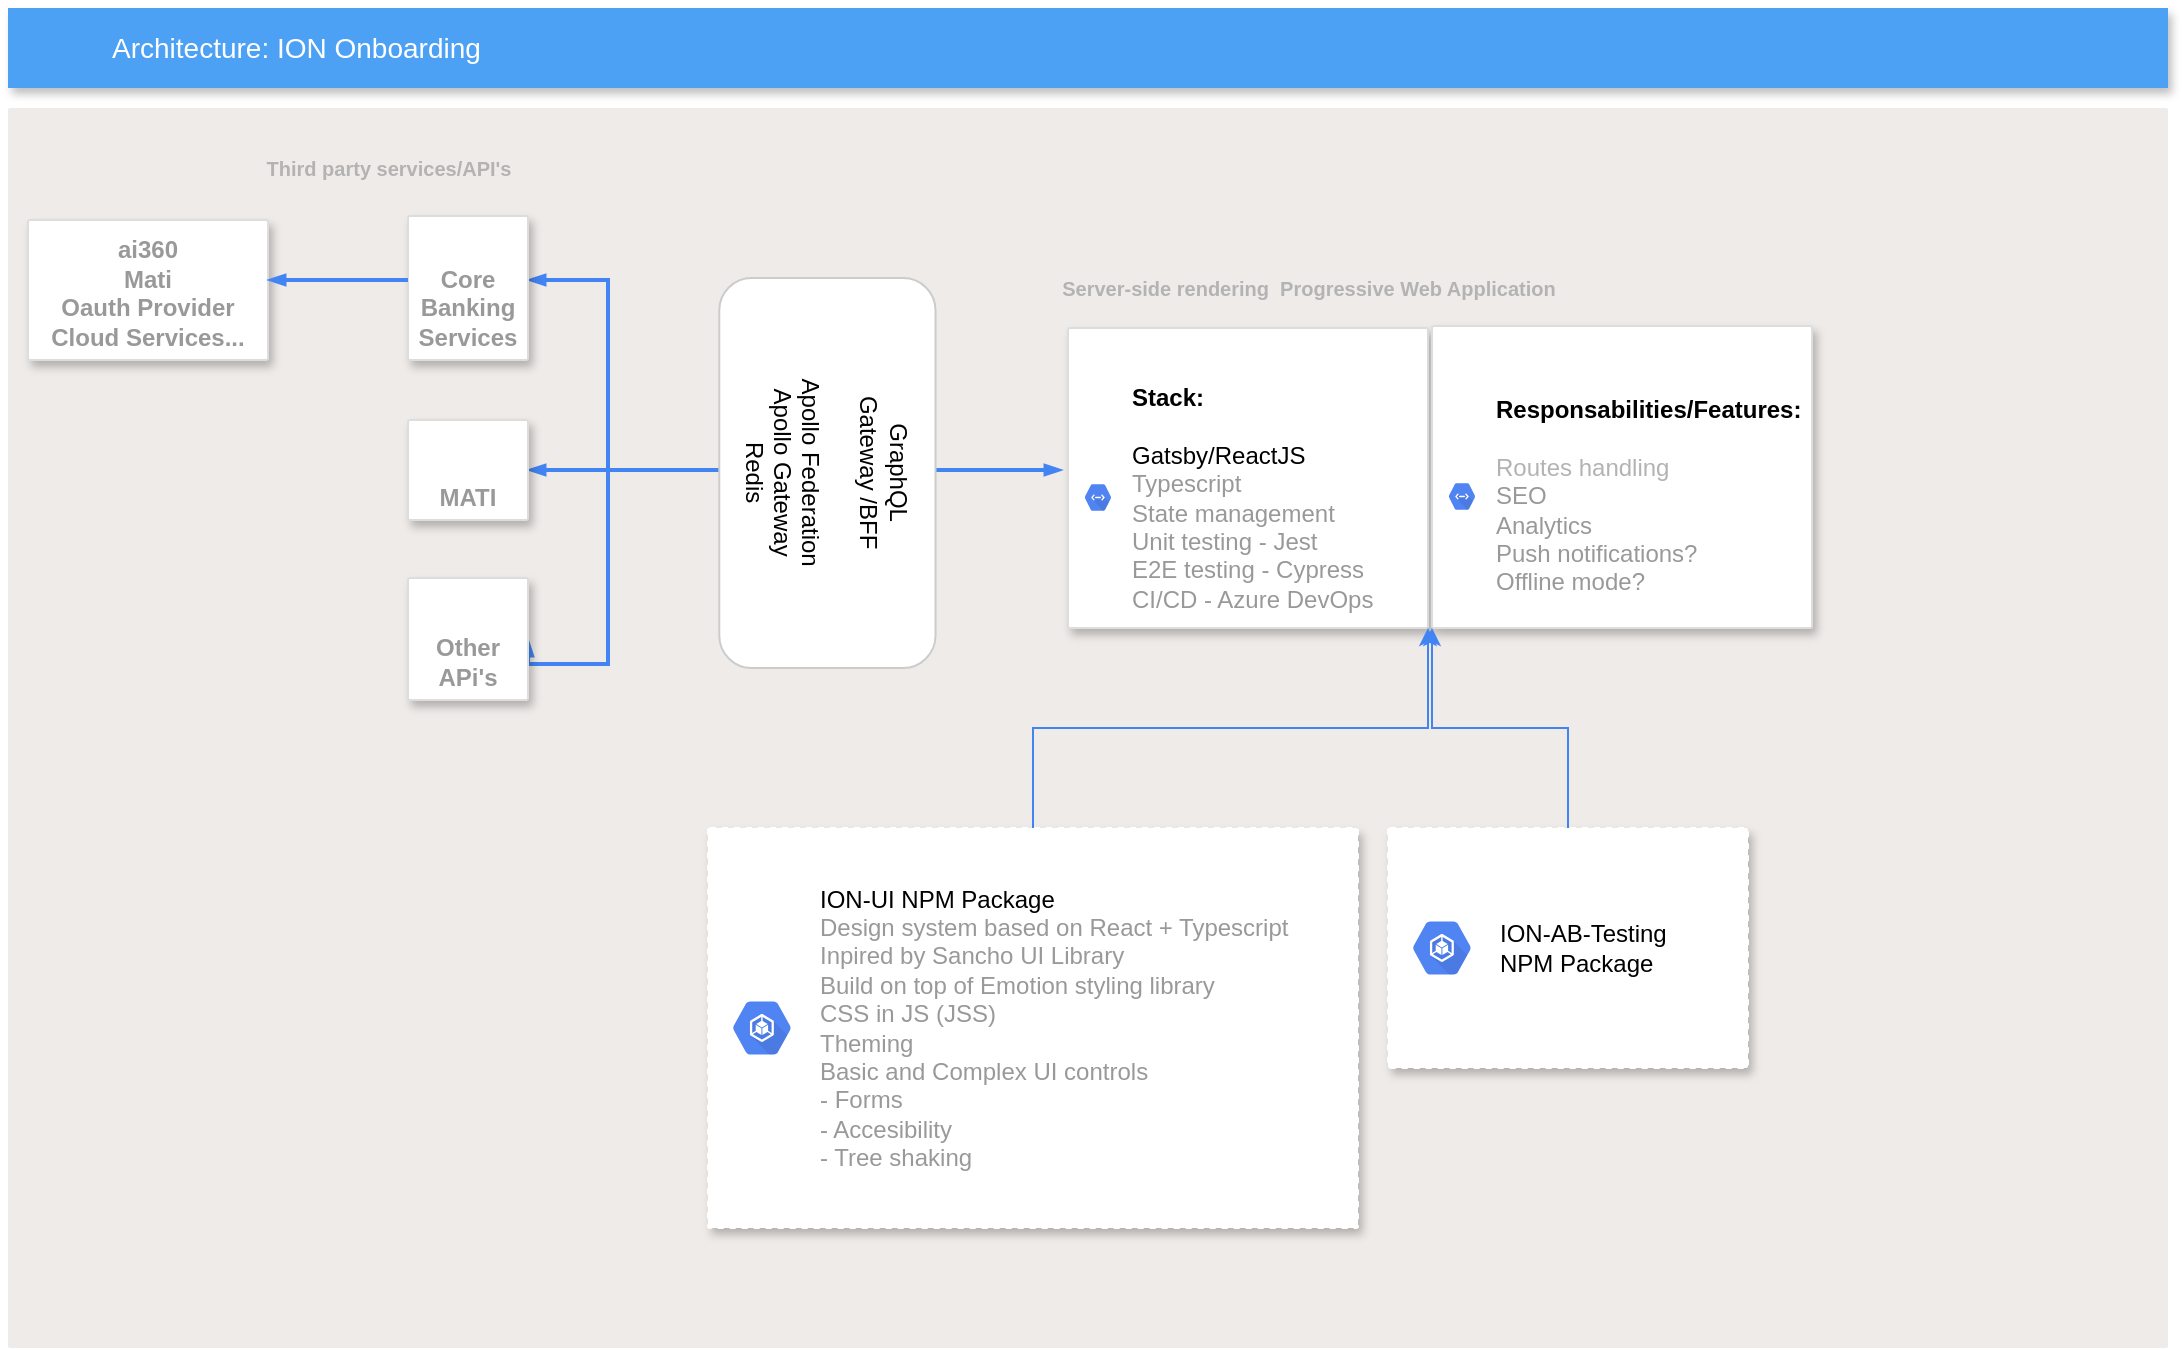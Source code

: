 <mxfile version="14.3.1" type="github">
  <diagram id="f106602c-feb2-e66a-4537-3a34d633f6aa" name="Page-1">
    <mxGraphModel dx="2872" dy="845" grid="1" gridSize="10" guides="1" tooltips="1" connect="1" arrows="1" fold="1" page="1" pageScale="1" pageWidth="1169" pageHeight="827" background="#ffffff" math="0" shadow="0">
      <root>
        <mxCell id="0" />
        <mxCell id="1" parent="0" />
        <mxCell id="C-yEnUiBXdjGMgicQ9S--36" value="" style="whiteSpace=wrap;html=1;strokeWidth=1;fontSize=10;fillColor=none;dashed=1;strokeColor=#999999;" parent="1" vertex="1">
          <mxGeometry x="300" y="160" width="400" height="210" as="geometry" />
        </mxCell>
        <mxCell id="C-yEnUiBXdjGMgicQ9S--25" value="" style="points=[[0,0,0],[0.25,0,0],[0.5,0,0],[0.75,0,0],[1,0,0],[1,0.25,0],[1,0.5,0],[1,0.75,0],[1,1,0],[0.75,1,0],[0.5,1,0],[0.25,1,0],[0,1,0],[0,0.75,0],[0,0.5,0],[0,0.25,0]];rounded=1;absoluteArcSize=1;arcSize=2;html=1;strokeColor=none;gradientColor=none;shadow=0;dashed=0;fontSize=12;fontColor=#9E9E9E;align=left;verticalAlign=top;spacing=10;spacingTop=-4;fillColor=#EFEBE9;" parent="1" vertex="1">
          <mxGeometry x="-230" y="90" width="1080" height="620" as="geometry" />
        </mxCell>
        <mxCell id="2" value="Architecture: ION Onboarding&amp;nbsp;" style="fillColor=#4DA1F5;strokeColor=none;shadow=1;gradientColor=none;fontSize=14;align=left;spacingLeft=50;fontColor=#ffffff;html=1;" parent="1" vertex="1">
          <mxGeometry x="-230" y="40" width="1080" height="40" as="geometry" />
        </mxCell>
        <mxCell id="12" value="" style="strokeColor=#dddddd;fillColor=#ffffff;shadow=1;strokeWidth=1;rounded=1;absoluteArcSize=1;arcSize=2;fontSize=14;fontColor=#808080;align=left;html=1;" parent="1" vertex="1">
          <mxGeometry x="300" y="200" width="180" height="150" as="geometry" />
        </mxCell>
        <mxCell id="13" value="&lt;font color=&quot;#000000&quot;&gt;&lt;b&gt;Stack:&lt;/b&gt;&lt;br&gt;&lt;br&gt;Gatsby/ReactJS&lt;br&gt;&lt;/font&gt;Typescript&lt;br&gt;State management&lt;br&gt;Unit testing - Jest&lt;br&gt;E2E testing - Cypress&lt;br&gt;CI/CD - Azure DevOps" style="dashed=0;connectable=0;html=1;fillColor=#5184F3;strokeColor=none;shape=mxgraph.gcp2.hexIcon;prIcon=cloud_endpoints;part=1;labelPosition=right;verticalLabelPosition=middle;align=left;verticalAlign=middle;spacingLeft=5;fontColor=#999999;fontSize=12;" parent="12" vertex="1">
          <mxGeometry y="0.5" width="20" height="19.5" relative="1" as="geometry">
            <mxPoint x="5" as="offset" />
          </mxGeometry>
        </mxCell>
        <mxCell id="18" value="" style="edgeStyle=orthogonalEdgeStyle;fontSize=12;html=1;endArrow=blockThin;endFill=1;rounded=0;strokeWidth=2;endSize=4;startSize=4;dashed=0;strokeColor=#4284F3;startArrow=blockThin;startFill=1;exitX=1;exitY=0.5;exitDx=0;exitDy=0;" parent="1" source="6" edge="1">
          <mxGeometry width="100" relative="1" as="geometry">
            <mxPoint x="210" y="280" as="sourcePoint" />
            <mxPoint x="297" y="271" as="targetPoint" />
            <Array as="points">
              <mxPoint x="297" y="271" />
            </Array>
          </mxGeometry>
        </mxCell>
        <mxCell id="19" value="" style="fontSize=12;html=1;endArrow=blockThin;endFill=1;rounded=0;strokeWidth=2;endSize=4;startSize=4;dashed=0;strokeColor=#4284F3;startArrow=blockThin;startFill=1;edgeStyle=orthogonalEdgeStyle;entryX=1;entryY=0.5;entryDx=0;entryDy=0;" parent="1" target="9" edge="1">
          <mxGeometry width="100" relative="1" as="geometry">
            <mxPoint x="30" y="176" as="sourcePoint" />
            <mxPoint x="30" y="486" as="targetPoint" />
            <Array as="points">
              <mxPoint x="70" y="176" />
              <mxPoint x="70" y="368" />
            </Array>
          </mxGeometry>
        </mxCell>
        <mxCell id="3" value="Core Banking Services" style="strokeColor=#dddddd;fillColor=#ffffff;shadow=1;strokeWidth=1;rounded=1;absoluteArcSize=1;arcSize=2;labelPosition=center;verticalLabelPosition=middle;align=center;verticalAlign=bottom;spacingLeft=0;fontColor=#999999;fontSize=12;whiteSpace=wrap;spacingBottom=2;html=1;fontStyle=1" parent="1" vertex="1">
          <mxGeometry x="-30" y="144" width="60" height="72" as="geometry" />
        </mxCell>
        <mxCell id="6" value="MATI" style="strokeColor=#dddddd;fillColor=#ffffff;shadow=1;strokeWidth=1;rounded=1;absoluteArcSize=1;arcSize=2;labelPosition=center;verticalLabelPosition=middle;align=center;verticalAlign=bottom;spacingLeft=0;fontColor=#999999;fontSize=12;whiteSpace=wrap;spacingBottom=2;html=1;fontStyle=1" parent="1" vertex="1">
          <mxGeometry x="-30" y="246" width="60" height="50" as="geometry" />
        </mxCell>
        <mxCell id="9" value="&lt;b&gt;Other APi&#39;s&lt;/b&gt;" style="strokeColor=#dddddd;fillColor=#ffffff;shadow=1;strokeWidth=1;rounded=1;absoluteArcSize=1;arcSize=2;labelPosition=center;verticalLabelPosition=middle;align=center;verticalAlign=bottom;spacingLeft=0;fontColor=#999999;fontSize=12;whiteSpace=wrap;spacingBottom=2;html=1;" parent="1" vertex="1">
          <mxGeometry x="-30" y="325" width="60" height="61" as="geometry" />
        </mxCell>
        <mxCell id="C-yEnUiBXdjGMgicQ9S--27" value="&lt;font style=&quot;font-size: 10px;&quot; color=&quot;#b3b3b3&quot;&gt;&lt;b style=&quot;font-size: 10px;&quot;&gt;Third party services/API&#39;s&lt;/b&gt;&lt;/font&gt;" style="text;html=1;align=center;verticalAlign=middle;resizable=0;points=[];autosize=1;strokeWidth=4;fontSize=10;" parent="1" vertex="1">
          <mxGeometry x="-110" y="110" width="140" height="20" as="geometry" />
        </mxCell>
        <mxCell id="C-yEnUiBXdjGMgicQ9S--28" value="&lt;font color=&quot;#b3b3b3&quot;&gt;&lt;b&gt;Server-side rendering&amp;nbsp; Progressive Web Application&lt;/b&gt;&lt;/font&gt;" style="text;html=1;align=center;verticalAlign=middle;resizable=0;points=[];autosize=1;strokeWidth=4;fontSize=10;" parent="1" vertex="1">
          <mxGeometry x="290" y="170" width="260" height="20" as="geometry" />
        </mxCell>
        <mxCell id="C-yEnUiBXdjGMgicQ9S--29" value="ai360&lt;br&gt;Mati&lt;br&gt;Oauth Provider&lt;br&gt;Cloud Services..." style="strokeColor=#dddddd;fillColor=#ffffff;shadow=1;strokeWidth=1;rounded=1;absoluteArcSize=1;arcSize=2;labelPosition=center;verticalLabelPosition=middle;align=center;verticalAlign=bottom;spacingLeft=0;fontColor=#999999;fontSize=12;whiteSpace=wrap;spacingBottom=2;html=1;fontStyle=1" parent="1" vertex="1">
          <mxGeometry x="-220" y="146" width="120" height="70" as="geometry" />
        </mxCell>
        <mxCell id="C-yEnUiBXdjGMgicQ9S--31" value="" style="edgeStyle=orthogonalEdgeStyle;fontSize=12;html=1;endArrow=blockThin;endFill=1;rounded=0;strokeWidth=2;endSize=4;startSize=4;dashed=0;strokeColor=#4284F3;" parent="1" edge="1">
          <mxGeometry width="100" relative="1" as="geometry">
            <mxPoint x="-30" y="176" as="sourcePoint" />
            <mxPoint x="-100" y="176" as="targetPoint" />
          </mxGeometry>
        </mxCell>
        <mxCell id="C-yEnUiBXdjGMgicQ9S--33" value="" style="strokeColor=#dddddd;fillColor=#ffffff;shadow=1;strokeWidth=1;rounded=1;absoluteArcSize=1;arcSize=2;fontSize=14;fontColor=#808080;align=left;html=1;" parent="1" vertex="1">
          <mxGeometry x="482" y="199" width="190" height="151" as="geometry" />
        </mxCell>
        <mxCell id="C-yEnUiBXdjGMgicQ9S--34" value="&lt;b style=&quot;color: rgb(0 , 0 , 0)&quot;&gt;Responsabilities/Features:&lt;/b&gt;&lt;br&gt;&lt;br&gt;&lt;font color=&quot;#b3b3b3&quot;&gt;Routes handling&lt;br&gt;&lt;/font&gt;SEO&lt;br&gt;Analytics&lt;br&gt;Push notifications?&lt;br&gt;Offline mode?" style="dashed=0;connectable=0;html=1;fillColor=#5184F3;strokeColor=none;shape=mxgraph.gcp2.hexIcon;prIcon=cloud_endpoints;part=1;labelPosition=right;verticalLabelPosition=middle;align=left;verticalAlign=middle;spacingLeft=5;fontColor=#999999;fontSize=12;" parent="C-yEnUiBXdjGMgicQ9S--33" vertex="1">
          <mxGeometry y="0.5" width="20" height="19.5" relative="1" as="geometry">
            <mxPoint x="5" as="offset" />
          </mxGeometry>
        </mxCell>
        <mxCell id="C-yEnUiBXdjGMgicQ9S--41" value="" style="edgeStyle=orthogonalEdgeStyle;rounded=0;orthogonalLoop=1;jettySize=auto;html=1;fontSize=10;fillColor=#dae8fc;strokeColor=#4284F3;entryX=1;entryY=1;entryDx=0;entryDy=0;" parent="1" source="C-yEnUiBXdjGMgicQ9S--39" target="12" edge="1">
          <mxGeometry relative="1" as="geometry" />
        </mxCell>
        <mxCell id="C-yEnUiBXdjGMgicQ9S--39" value="" style="shadow=1;strokeWidth=1;rounded=1;absoluteArcSize=1;arcSize=2;dashed=1;fontSize=10;strokeColor=#FFFFFF;" parent="1" vertex="1">
          <mxGeometry x="120" y="450" width="325" height="200" as="geometry" />
        </mxCell>
        <mxCell id="C-yEnUiBXdjGMgicQ9S--40" value="&lt;font color=&quot;#000000&quot;&gt;ION-UI NPM Package&lt;/font&gt;&lt;br&gt;Design system based on React + Typescript&lt;br&gt;Inpired by Sancho UI Library&lt;br&gt;Build on top of Emotion styling library&lt;br&gt;CSS in JS (JSS)&lt;br&gt;Theming&lt;br&gt;Basic and Complex UI controls&lt;br&gt;- Forms&lt;br&gt;- Accesibility&lt;br&gt;- Tree shaking" style="dashed=0;connectable=0;html=1;fillColor=#5184F3;strokeColor=none;shape=mxgraph.gcp2.hexIcon;prIcon=container_engine;part=1;labelPosition=right;verticalLabelPosition=middle;align=left;verticalAlign=middle;spacingLeft=5;fontColor=#999999;fontSize=12;" parent="C-yEnUiBXdjGMgicQ9S--39" vertex="1">
          <mxGeometry y="0.5" width="44" height="39" relative="1" as="geometry">
            <mxPoint x="5" y="-19.5" as="offset" />
          </mxGeometry>
        </mxCell>
        <mxCell id="dzp2gfQGIEaEp17TMV78-20" style="edgeStyle=orthogonalEdgeStyle;rounded=0;orthogonalLoop=1;jettySize=auto;html=1;entryX=0;entryY=1;entryDx=0;entryDy=0;strokeColor=#4284F3;" edge="1" parent="1" source="C-yEnUiBXdjGMgicQ9S--42" target="C-yEnUiBXdjGMgicQ9S--33">
          <mxGeometry relative="1" as="geometry" />
        </mxCell>
        <mxCell id="C-yEnUiBXdjGMgicQ9S--42" value="" style="shadow=1;strokeWidth=1;rounded=1;absoluteArcSize=1;arcSize=2;dashed=1;fontSize=10;strokeColor=#FFFFFF;" parent="1" vertex="1">
          <mxGeometry x="460" y="450" width="180" height="120" as="geometry" />
        </mxCell>
        <mxCell id="C-yEnUiBXdjGMgicQ9S--43" value="&lt;font color=&quot;#000000&quot;&gt;ION-AB-Testing&lt;br&gt;NPM Package&lt;/font&gt;" style="dashed=0;connectable=0;html=1;fillColor=#5184F3;strokeColor=none;shape=mxgraph.gcp2.hexIcon;prIcon=container_engine;part=1;labelPosition=right;verticalLabelPosition=middle;align=left;verticalAlign=middle;spacingLeft=5;fontColor=#999999;fontSize=12;" parent="C-yEnUiBXdjGMgicQ9S--42" vertex="1">
          <mxGeometry y="0.5" width="44" height="39" relative="1" as="geometry">
            <mxPoint x="5" y="-19.5" as="offset" />
          </mxGeometry>
        </mxCell>
        <mxCell id="dzp2gfQGIEaEp17TMV78-21" value="GraphQL&lt;br&gt;Gateway /BFF&lt;br&gt;&lt;br&gt;Apollo Federation&lt;br&gt;Apollo Gateway&lt;br&gt;Redis" style="rounded=1;whiteSpace=wrap;html=1;rotation=90;strokeColor=#CCCCCC;" vertex="1" parent="1">
          <mxGeometry x="82.2" y="218.45" width="195" height="108.12" as="geometry" />
        </mxCell>
      </root>
    </mxGraphModel>
  </diagram>
</mxfile>
